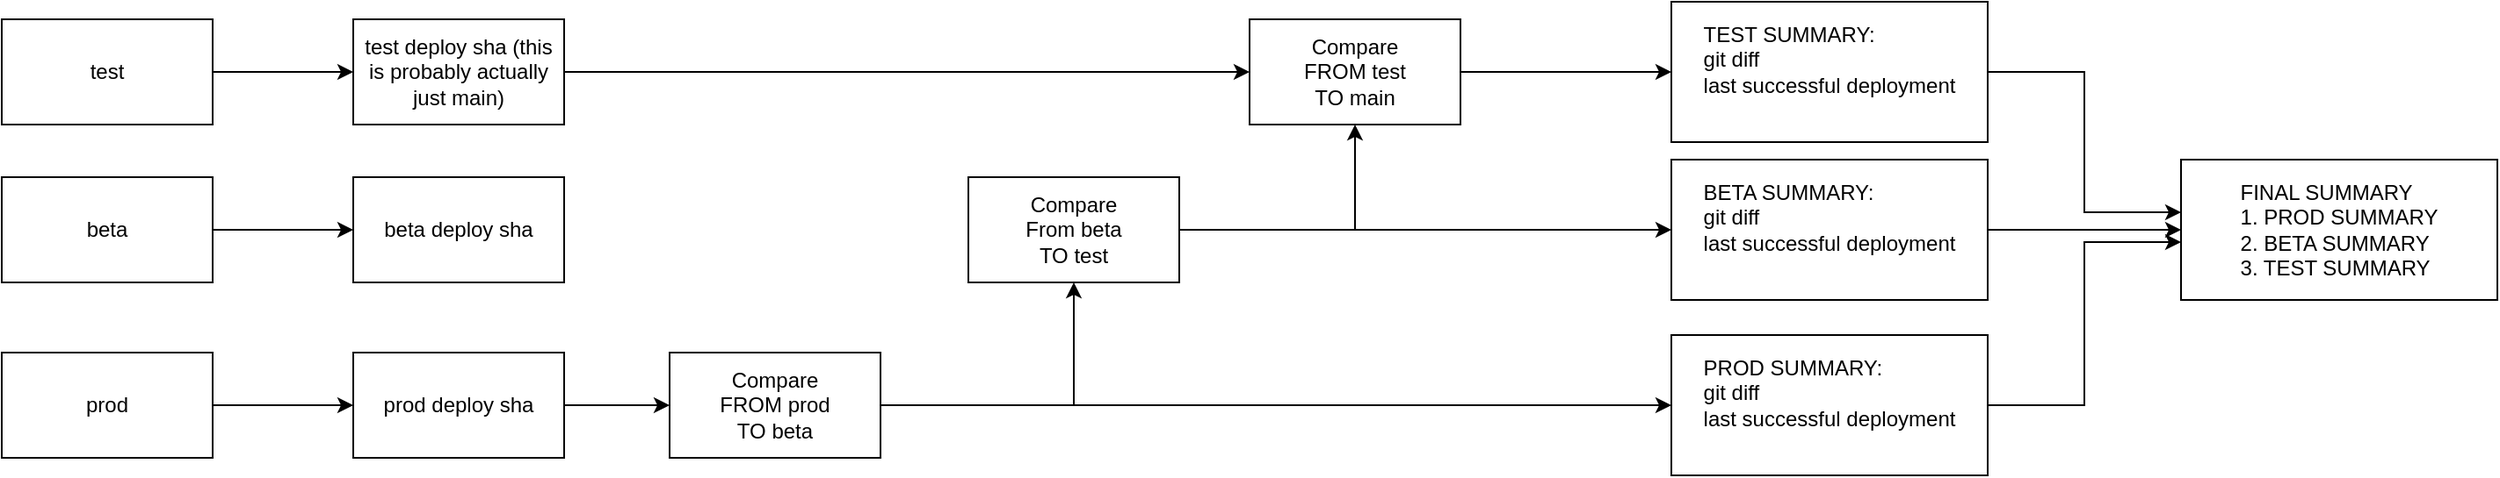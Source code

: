 <mxfile version="27.0.4">
  <diagram name="Page-1" id="Pr1fDkhmsT40Dm9eG8k2">
    <mxGraphModel grid="1" page="1" gridSize="10" guides="1" tooltips="1" connect="1" arrows="1" fold="1" pageScale="1" pageWidth="850" pageHeight="1100" math="0" shadow="0">
      <root>
        <mxCell id="0" />
        <mxCell id="1" parent="0" />
        <mxCell id="Qh6SgRIhUqhGLVtpY5pX-6" value="" style="edgeStyle=orthogonalEdgeStyle;rounded=0;orthogonalLoop=1;jettySize=auto;html=1;" edge="1" parent="1" source="Qh6SgRIhUqhGLVtpY5pX-2" target="Qh6SgRIhUqhGLVtpY5pX-5">
          <mxGeometry relative="1" as="geometry" />
        </mxCell>
        <mxCell id="Qh6SgRIhUqhGLVtpY5pX-2" value="test" style="rounded=0;whiteSpace=wrap;html=1;" vertex="1" parent="1">
          <mxGeometry x="110" y="310" width="120" height="60" as="geometry" />
        </mxCell>
        <mxCell id="Qh6SgRIhUqhGLVtpY5pX-8" style="edgeStyle=orthogonalEdgeStyle;rounded=0;orthogonalLoop=1;jettySize=auto;html=1;entryX=0;entryY=0.5;entryDx=0;entryDy=0;" edge="1" parent="1" source="Qh6SgRIhUqhGLVtpY5pX-3" target="Qh6SgRIhUqhGLVtpY5pX-7">
          <mxGeometry relative="1" as="geometry" />
        </mxCell>
        <mxCell id="Qh6SgRIhUqhGLVtpY5pX-3" value="beta" style="rounded=0;whiteSpace=wrap;html=1;" vertex="1" parent="1">
          <mxGeometry x="110" y="400" width="120" height="60" as="geometry" />
        </mxCell>
        <mxCell id="Qh6SgRIhUqhGLVtpY5pX-10" style="edgeStyle=orthogonalEdgeStyle;rounded=0;orthogonalLoop=1;jettySize=auto;html=1;entryX=0;entryY=0.5;entryDx=0;entryDy=0;" edge="1" parent="1" source="Qh6SgRIhUqhGLVtpY5pX-4" target="Qh6SgRIhUqhGLVtpY5pX-9">
          <mxGeometry relative="1" as="geometry" />
        </mxCell>
        <mxCell id="Qh6SgRIhUqhGLVtpY5pX-4" value="prod" style="rounded=0;whiteSpace=wrap;html=1;" vertex="1" parent="1">
          <mxGeometry x="110" y="500" width="120" height="60" as="geometry" />
        </mxCell>
        <mxCell id="Qh6SgRIhUqhGLVtpY5pX-12" value="" style="edgeStyle=orthogonalEdgeStyle;rounded=0;orthogonalLoop=1;jettySize=auto;html=1;" edge="1" parent="1" source="Qh6SgRIhUqhGLVtpY5pX-5" target="Qh6SgRIhUqhGLVtpY5pX-11">
          <mxGeometry relative="1" as="geometry" />
        </mxCell>
        <mxCell id="Qh6SgRIhUqhGLVtpY5pX-5" value="test deploy sha (this is probably actually just main)" style="rounded=0;whiteSpace=wrap;html=1;" vertex="1" parent="1">
          <mxGeometry x="310" y="310" width="120" height="60" as="geometry" />
        </mxCell>
        <mxCell id="Qh6SgRIhUqhGLVtpY5pX-7" value="beta deploy sha" style="rounded=0;whiteSpace=wrap;html=1;" vertex="1" parent="1">
          <mxGeometry x="310" y="400" width="120" height="60" as="geometry" />
        </mxCell>
        <mxCell id="Qh6SgRIhUqhGLVtpY5pX-21" style="edgeStyle=orthogonalEdgeStyle;rounded=0;orthogonalLoop=1;jettySize=auto;html=1;entryX=0;entryY=0.5;entryDx=0;entryDy=0;" edge="1" parent="1" source="Qh6SgRIhUqhGLVtpY5pX-9" target="Qh6SgRIhUqhGLVtpY5pX-15">
          <mxGeometry relative="1" as="geometry" />
        </mxCell>
        <mxCell id="Qh6SgRIhUqhGLVtpY5pX-9" value="prod deploy sha" style="rounded=0;whiteSpace=wrap;html=1;" vertex="1" parent="1">
          <mxGeometry x="310" y="500" width="120" height="60" as="geometry" />
        </mxCell>
        <mxCell id="Qh6SgRIhUqhGLVtpY5pX-27" style="edgeStyle=orthogonalEdgeStyle;rounded=0;orthogonalLoop=1;jettySize=auto;html=1;entryX=0;entryY=0.5;entryDx=0;entryDy=0;" edge="1" parent="1" source="Qh6SgRIhUqhGLVtpY5pX-11" target="Qh6SgRIhUqhGLVtpY5pX-25">
          <mxGeometry relative="1" as="geometry" />
        </mxCell>
        <mxCell id="Qh6SgRIhUqhGLVtpY5pX-11" value="Compare&lt;br&gt;FROM test&lt;br&gt;TO main" style="whiteSpace=wrap;html=1;rounded=0;" vertex="1" parent="1">
          <mxGeometry x="820" y="310" width="120" height="60" as="geometry" />
        </mxCell>
        <mxCell id="Qh6SgRIhUqhGLVtpY5pX-20" style="edgeStyle=orthogonalEdgeStyle;rounded=0;orthogonalLoop=1;jettySize=auto;html=1;entryX=0.5;entryY=1;entryDx=0;entryDy=0;" edge="1" parent="1" source="Qh6SgRIhUqhGLVtpY5pX-13" target="Qh6SgRIhUqhGLVtpY5pX-11">
          <mxGeometry relative="1" as="geometry" />
        </mxCell>
        <mxCell id="Qh6SgRIhUqhGLVtpY5pX-26" style="edgeStyle=orthogonalEdgeStyle;rounded=0;orthogonalLoop=1;jettySize=auto;html=1;" edge="1" parent="1" source="Qh6SgRIhUqhGLVtpY5pX-13" target="Qh6SgRIhUqhGLVtpY5pX-24">
          <mxGeometry relative="1" as="geometry" />
        </mxCell>
        <mxCell id="Qh6SgRIhUqhGLVtpY5pX-13" value="Compare&lt;br&gt;From beta&lt;div&gt;TO test&lt;/div&gt;" style="whiteSpace=wrap;html=1;rounded=0;" vertex="1" parent="1">
          <mxGeometry x="660" y="400" width="120" height="60" as="geometry" />
        </mxCell>
        <mxCell id="Qh6SgRIhUqhGLVtpY5pX-19" style="edgeStyle=orthogonalEdgeStyle;rounded=0;orthogonalLoop=1;jettySize=auto;html=1;entryX=0.5;entryY=1;entryDx=0;entryDy=0;" edge="1" parent="1" source="Qh6SgRIhUqhGLVtpY5pX-15" target="Qh6SgRIhUqhGLVtpY5pX-13">
          <mxGeometry relative="1" as="geometry" />
        </mxCell>
        <mxCell id="Qh6SgRIhUqhGLVtpY5pX-23" value="" style="edgeStyle=orthogonalEdgeStyle;rounded=0;orthogonalLoop=1;jettySize=auto;html=1;" edge="1" parent="1" source="Qh6SgRIhUqhGLVtpY5pX-15" target="Qh6SgRIhUqhGLVtpY5pX-22">
          <mxGeometry relative="1" as="geometry" />
        </mxCell>
        <mxCell id="Qh6SgRIhUqhGLVtpY5pX-15" value="Compare&lt;div&gt;FROM prod&lt;/div&gt;&lt;div&gt;TO beta&lt;/div&gt;" style="whiteSpace=wrap;html=1;rounded=0;" vertex="1" parent="1">
          <mxGeometry x="490" y="500" width="120" height="60" as="geometry" />
        </mxCell>
        <mxCell id="Qh6SgRIhUqhGLVtpY5pX-22" value="&lt;div style=&quot;text-align: left;&quot;&gt;&lt;span style=&quot;background-color: transparent; color: light-dark(rgb(0, 0, 0), rgb(255, 255, 255));&quot;&gt;PROD SUMMARY:&lt;/span&gt;&lt;/div&gt;&lt;div style=&quot;text-align: left;&quot;&gt;&lt;span style=&quot;background-color: transparent; color: light-dark(rgb(0, 0, 0), rgb(255, 255, 255));&quot;&gt;git diff&lt;/span&gt;&lt;/div&gt;&lt;div style=&quot;text-align: left;&quot;&gt;last successful deployment&lt;/div&gt;&lt;div&gt;&lt;br&gt;&lt;/div&gt;" style="whiteSpace=wrap;html=1;rounded=0;" vertex="1" parent="1">
          <mxGeometry x="1060" y="490" width="180" height="80" as="geometry" />
        </mxCell>
        <mxCell id="Qh6SgRIhUqhGLVtpY5pX-30" style="edgeStyle=orthogonalEdgeStyle;rounded=0;orthogonalLoop=1;jettySize=auto;html=1;entryX=0;entryY=0.5;entryDx=0;entryDy=0;" edge="1" parent="1" source="Qh6SgRIhUqhGLVtpY5pX-24" target="Qh6SgRIhUqhGLVtpY5pX-28">
          <mxGeometry relative="1" as="geometry" />
        </mxCell>
        <mxCell id="Qh6SgRIhUqhGLVtpY5pX-24" value="&lt;div style=&quot;text-align: left;&quot;&gt;&lt;span style=&quot;background-color: transparent; color: light-dark(rgb(0, 0, 0), rgb(255, 255, 255));&quot;&gt;BETA SUMMARY:&lt;/span&gt;&lt;/div&gt;&lt;div style=&quot;text-align: left;&quot;&gt;&lt;span style=&quot;background-color: transparent; color: light-dark(rgb(0, 0, 0), rgb(255, 255, 255));&quot;&gt;git diff&lt;/span&gt;&lt;/div&gt;&lt;div style=&quot;text-align: left;&quot;&gt;last successful deployment&lt;/div&gt;&lt;div&gt;&lt;br&gt;&lt;/div&gt;" style="whiteSpace=wrap;html=1;rounded=0;" vertex="1" parent="1">
          <mxGeometry x="1060" y="390" width="180" height="80" as="geometry" />
        </mxCell>
        <mxCell id="Qh6SgRIhUqhGLVtpY5pX-25" value="&lt;div style=&quot;text-align: left;&quot;&gt;&lt;span style=&quot;background-color: transparent; color: light-dark(rgb(0, 0, 0), rgb(255, 255, 255));&quot;&gt;TEST SUMMARY:&lt;/span&gt;&lt;/div&gt;&lt;div style=&quot;text-align: left;&quot;&gt;&lt;span style=&quot;background-color: transparent; color: light-dark(rgb(0, 0, 0), rgb(255, 255, 255));&quot;&gt;git diff&lt;/span&gt;&lt;/div&gt;&lt;div style=&quot;text-align: left;&quot;&gt;last successful deployment&lt;/div&gt;&lt;div&gt;&lt;br&gt;&lt;/div&gt;" style="whiteSpace=wrap;html=1;rounded=0;" vertex="1" parent="1">
          <mxGeometry x="1060" y="300" width="180" height="80" as="geometry" />
        </mxCell>
        <mxCell id="Qh6SgRIhUqhGLVtpY5pX-28" value="&lt;div style=&quot;text-align: left;&quot;&gt;FINAL SUMMARY&lt;br&gt;1. PROD SUMMARY&lt;/div&gt;&lt;div style=&quot;text-align: left;&quot;&gt;2. BETA SUMMARY&lt;/div&gt;&lt;div style=&quot;text-align: left;&quot;&gt;3. TEST SUMMARY&lt;/div&gt;" style="whiteSpace=wrap;html=1;rounded=0;" vertex="1" parent="1">
          <mxGeometry x="1350" y="390" width="180" height="80" as="geometry" />
        </mxCell>
        <mxCell id="Qh6SgRIhUqhGLVtpY5pX-29" style="edgeStyle=orthogonalEdgeStyle;rounded=0;orthogonalLoop=1;jettySize=auto;html=1;entryX=0;entryY=0.588;entryDx=0;entryDy=0;entryPerimeter=0;" edge="1" parent="1" source="Qh6SgRIhUqhGLVtpY5pX-22" target="Qh6SgRIhUqhGLVtpY5pX-28">
          <mxGeometry relative="1" as="geometry" />
        </mxCell>
        <mxCell id="Qh6SgRIhUqhGLVtpY5pX-31" style="edgeStyle=orthogonalEdgeStyle;rounded=0;orthogonalLoop=1;jettySize=auto;html=1;entryX=0;entryY=0.375;entryDx=0;entryDy=0;entryPerimeter=0;" edge="1" parent="1" source="Qh6SgRIhUqhGLVtpY5pX-25" target="Qh6SgRIhUqhGLVtpY5pX-28">
          <mxGeometry relative="1" as="geometry" />
        </mxCell>
      </root>
    </mxGraphModel>
  </diagram>
</mxfile>
